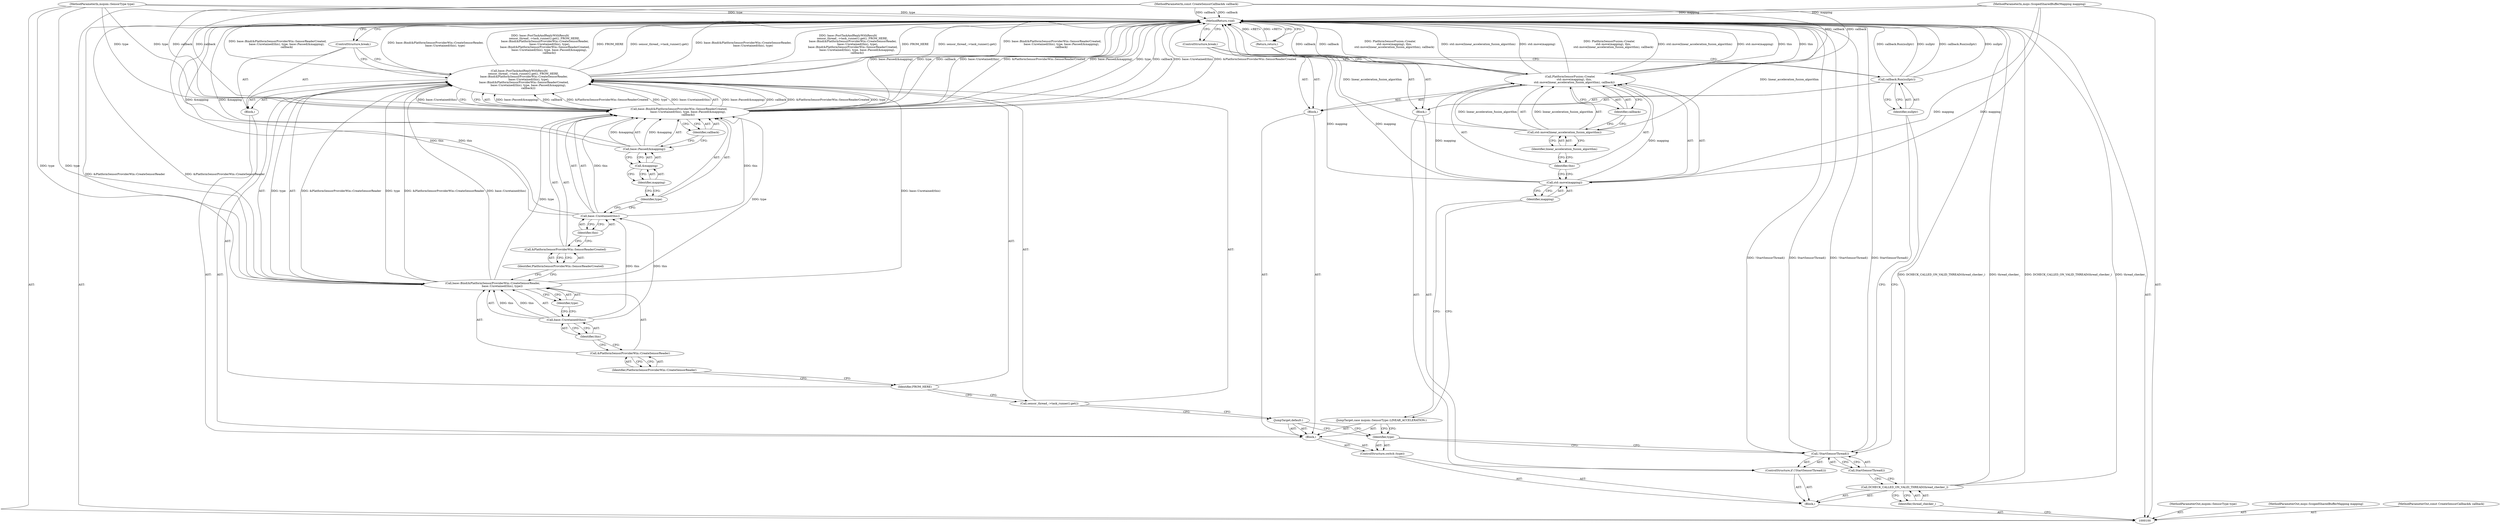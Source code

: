 digraph "1_Chrome_c0c8978849ac57e4ecd613ddc8ff7852a2054734_28" {
"1000149" [label="(MethodReturn,void)"];
"1000115" [label="(Identifier,type)"];
"1000116" [label="(Block,)"];
"1000114" [label="(ControlStructure,switch (type))"];
"1000117" [label="(JumpTarget,case mojom::SensorType::LINEAR_ACCELERATION:)"];
"1000118" [label="(Block,)"];
"1000119" [label="(Call,PlatformSensorFusion::Create(\n          std::move(mapping), this,\n          std::move(linear_acceleration_fusion_algorithm), callback))"];
"1000120" [label="(Call,std::move(mapping))"];
"1000121" [label="(Identifier,mapping)"];
"1000122" [label="(Identifier,this)"];
"1000123" [label="(Call,std::move(linear_acceleration_fusion_algorithm))"];
"1000124" [label="(Identifier,linear_acceleration_fusion_algorithm)"];
"1000125" [label="(Identifier,callback)"];
"1000126" [label="(ControlStructure,break;)"];
"1000101" [label="(MethodParameterIn,mojom::SensorType type)"];
"1000212" [label="(MethodParameterOut,mojom::SensorType type)"];
"1000128" [label="(Block,)"];
"1000127" [label="(JumpTarget,default:)"];
"1000129" [label="(Call,base::PostTaskAndReplyWithResult(\n          sensor_thread_->task_runner().get(), FROM_HERE,\n           base::Bind(&PlatformSensorProviderWin::CreateSensorReader,\n                      base::Unretained(this), type),\n           base::Bind(&PlatformSensorProviderWin::SensorReaderCreated,\n                     base::Unretained(this), type, base::Passed(&mapping),\n                     callback)))"];
"1000130" [label="(Call,sensor_thread_->task_runner().get())"];
"1000131" [label="(Identifier,FROM_HERE)"];
"1000132" [label="(Call,base::Bind(&PlatformSensorProviderWin::CreateSensorReader,\n                      base::Unretained(this), type))"];
"1000133" [label="(Call,&PlatformSensorProviderWin::CreateSensorReader)"];
"1000134" [label="(Identifier,PlatformSensorProviderWin::CreateSensorReader)"];
"1000135" [label="(Call,base::Unretained(this))"];
"1000136" [label="(Identifier,this)"];
"1000137" [label="(Identifier,type)"];
"1000138" [label="(Call,base::Bind(&PlatformSensorProviderWin::SensorReaderCreated,\n                     base::Unretained(this), type, base::Passed(&mapping),\n                     callback))"];
"1000139" [label="(Call,&PlatformSensorProviderWin::SensorReaderCreated)"];
"1000140" [label="(Identifier,PlatformSensorProviderWin::SensorReaderCreated)"];
"1000141" [label="(Call,base::Unretained(this))"];
"1000142" [label="(Identifier,this)"];
"1000143" [label="(Identifier,type)"];
"1000144" [label="(Call,base::Passed(&mapping))"];
"1000145" [label="(Call,&mapping)"];
"1000146" [label="(Identifier,mapping)"];
"1000147" [label="(Identifier,callback)"];
"1000148" [label="(ControlStructure,break;)"];
"1000102" [label="(MethodParameterIn,mojo::ScopedSharedBufferMapping mapping)"];
"1000213" [label="(MethodParameterOut,mojo::ScopedSharedBufferMapping mapping)"];
"1000104" [label="(Block,)"];
"1000103" [label="(MethodParameterIn,const CreateSensorCallback& callback)"];
"1000214" [label="(MethodParameterOut,const CreateSensorCallback& callback)"];
"1000105" [label="(Call,DCHECK_CALLED_ON_VALID_THREAD(thread_checker_))"];
"1000106" [label="(Identifier,thread_checker_)"];
"1000110" [label="(Block,)"];
"1000107" [label="(ControlStructure,if (!StartSensorThread()))"];
"1000108" [label="(Call,!StartSensorThread())"];
"1000109" [label="(Call,StartSensorThread())"];
"1000112" [label="(Identifier,nullptr)"];
"1000111" [label="(Call,callback.Run(nullptr))"];
"1000113" [label="(Return,return;)"];
"1000149" -> "1000100"  [label="AST: "];
"1000149" -> "1000113"  [label="CFG: "];
"1000149" -> "1000126"  [label="CFG: "];
"1000149" -> "1000148"  [label="CFG: "];
"1000129" -> "1000149"  [label="DDG: sensor_thread_->task_runner().get()"];
"1000129" -> "1000149"  [label="DDG: base::Bind(&PlatformSensorProviderWin::SensorReaderCreated,\n                     base::Unretained(this), type, base::Passed(&mapping),\n                     callback)"];
"1000129" -> "1000149"  [label="DDG: base::Bind(&PlatformSensorProviderWin::CreateSensorReader,\n                      base::Unretained(this), type)"];
"1000129" -> "1000149"  [label="DDG: base::PostTaskAndReplyWithResult(\n          sensor_thread_->task_runner().get(), FROM_HERE,\n           base::Bind(&PlatformSensorProviderWin::CreateSensorReader,\n                      base::Unretained(this), type),\n           base::Bind(&PlatformSensorProviderWin::SensorReaderCreated,\n                     base::Unretained(this), type, base::Passed(&mapping),\n                     callback))"];
"1000129" -> "1000149"  [label="DDG: FROM_HERE"];
"1000141" -> "1000149"  [label="DDG: this"];
"1000119" -> "1000149"  [label="DDG: callback"];
"1000119" -> "1000149"  [label="DDG: PlatformSensorFusion::Create(\n          std::move(mapping), this,\n          std::move(linear_acceleration_fusion_algorithm), callback)"];
"1000119" -> "1000149"  [label="DDG: std::move(linear_acceleration_fusion_algorithm)"];
"1000119" -> "1000149"  [label="DDG: std::move(mapping)"];
"1000119" -> "1000149"  [label="DDG: this"];
"1000108" -> "1000149"  [label="DDG: !StartSensorThread()"];
"1000108" -> "1000149"  [label="DDG: StartSensorThread()"];
"1000105" -> "1000149"  [label="DDG: DCHECK_CALLED_ON_VALID_THREAD(thread_checker_)"];
"1000105" -> "1000149"  [label="DDG: thread_checker_"];
"1000120" -> "1000149"  [label="DDG: mapping"];
"1000138" -> "1000149"  [label="DDG: base::Unretained(this)"];
"1000138" -> "1000149"  [label="DDG: &PlatformSensorProviderWin::SensorReaderCreated"];
"1000138" -> "1000149"  [label="DDG: base::Passed(&mapping)"];
"1000138" -> "1000149"  [label="DDG: type"];
"1000138" -> "1000149"  [label="DDG: callback"];
"1000103" -> "1000149"  [label="DDG: callback"];
"1000132" -> "1000149"  [label="DDG: &PlatformSensorProviderWin::CreateSensorReader"];
"1000102" -> "1000149"  [label="DDG: mapping"];
"1000111" -> "1000149"  [label="DDG: nullptr"];
"1000111" -> "1000149"  [label="DDG: callback.Run(nullptr)"];
"1000101" -> "1000149"  [label="DDG: type"];
"1000144" -> "1000149"  [label="DDG: &mapping"];
"1000123" -> "1000149"  [label="DDG: linear_acceleration_fusion_algorithm"];
"1000113" -> "1000149"  [label="DDG: <RET>"];
"1000115" -> "1000114"  [label="AST: "];
"1000115" -> "1000108"  [label="CFG: "];
"1000117" -> "1000115"  [label="CFG: "];
"1000127" -> "1000115"  [label="CFG: "];
"1000116" -> "1000114"  [label="AST: "];
"1000117" -> "1000116"  [label="AST: "];
"1000118" -> "1000116"  [label="AST: "];
"1000127" -> "1000116"  [label="AST: "];
"1000128" -> "1000116"  [label="AST: "];
"1000114" -> "1000104"  [label="AST: "];
"1000115" -> "1000114"  [label="AST: "];
"1000116" -> "1000114"  [label="AST: "];
"1000117" -> "1000116"  [label="AST: "];
"1000117" -> "1000115"  [label="CFG: "];
"1000121" -> "1000117"  [label="CFG: "];
"1000118" -> "1000116"  [label="AST: "];
"1000119" -> "1000118"  [label="AST: "];
"1000126" -> "1000118"  [label="AST: "];
"1000119" -> "1000118"  [label="AST: "];
"1000119" -> "1000125"  [label="CFG: "];
"1000120" -> "1000119"  [label="AST: "];
"1000122" -> "1000119"  [label="AST: "];
"1000123" -> "1000119"  [label="AST: "];
"1000125" -> "1000119"  [label="AST: "];
"1000126" -> "1000119"  [label="CFG: "];
"1000119" -> "1000149"  [label="DDG: callback"];
"1000119" -> "1000149"  [label="DDG: PlatformSensorFusion::Create(\n          std::move(mapping), this,\n          std::move(linear_acceleration_fusion_algorithm), callback)"];
"1000119" -> "1000149"  [label="DDG: std::move(linear_acceleration_fusion_algorithm)"];
"1000119" -> "1000149"  [label="DDG: std::move(mapping)"];
"1000119" -> "1000149"  [label="DDG: this"];
"1000120" -> "1000119"  [label="DDG: mapping"];
"1000123" -> "1000119"  [label="DDG: linear_acceleration_fusion_algorithm"];
"1000103" -> "1000119"  [label="DDG: callback"];
"1000120" -> "1000119"  [label="AST: "];
"1000120" -> "1000121"  [label="CFG: "];
"1000121" -> "1000120"  [label="AST: "];
"1000122" -> "1000120"  [label="CFG: "];
"1000120" -> "1000149"  [label="DDG: mapping"];
"1000120" -> "1000119"  [label="DDG: mapping"];
"1000102" -> "1000120"  [label="DDG: mapping"];
"1000121" -> "1000120"  [label="AST: "];
"1000121" -> "1000117"  [label="CFG: "];
"1000120" -> "1000121"  [label="CFG: "];
"1000122" -> "1000119"  [label="AST: "];
"1000122" -> "1000120"  [label="CFG: "];
"1000124" -> "1000122"  [label="CFG: "];
"1000123" -> "1000119"  [label="AST: "];
"1000123" -> "1000124"  [label="CFG: "];
"1000124" -> "1000123"  [label="AST: "];
"1000125" -> "1000123"  [label="CFG: "];
"1000123" -> "1000149"  [label="DDG: linear_acceleration_fusion_algorithm"];
"1000123" -> "1000119"  [label="DDG: linear_acceleration_fusion_algorithm"];
"1000124" -> "1000123"  [label="AST: "];
"1000124" -> "1000122"  [label="CFG: "];
"1000123" -> "1000124"  [label="CFG: "];
"1000125" -> "1000119"  [label="AST: "];
"1000125" -> "1000123"  [label="CFG: "];
"1000119" -> "1000125"  [label="CFG: "];
"1000126" -> "1000118"  [label="AST: "];
"1000126" -> "1000119"  [label="CFG: "];
"1000149" -> "1000126"  [label="CFG: "];
"1000101" -> "1000100"  [label="AST: "];
"1000101" -> "1000149"  [label="DDG: type"];
"1000101" -> "1000132"  [label="DDG: type"];
"1000101" -> "1000138"  [label="DDG: type"];
"1000212" -> "1000100"  [label="AST: "];
"1000128" -> "1000116"  [label="AST: "];
"1000129" -> "1000128"  [label="AST: "];
"1000148" -> "1000128"  [label="AST: "];
"1000127" -> "1000116"  [label="AST: "];
"1000127" -> "1000115"  [label="CFG: "];
"1000130" -> "1000127"  [label="CFG: "];
"1000129" -> "1000128"  [label="AST: "];
"1000129" -> "1000138"  [label="CFG: "];
"1000130" -> "1000129"  [label="AST: "];
"1000131" -> "1000129"  [label="AST: "];
"1000132" -> "1000129"  [label="AST: "];
"1000138" -> "1000129"  [label="AST: "];
"1000148" -> "1000129"  [label="CFG: "];
"1000129" -> "1000149"  [label="DDG: sensor_thread_->task_runner().get()"];
"1000129" -> "1000149"  [label="DDG: base::Bind(&PlatformSensorProviderWin::SensorReaderCreated,\n                     base::Unretained(this), type, base::Passed(&mapping),\n                     callback)"];
"1000129" -> "1000149"  [label="DDG: base::Bind(&PlatformSensorProviderWin::CreateSensorReader,\n                      base::Unretained(this), type)"];
"1000129" -> "1000149"  [label="DDG: base::PostTaskAndReplyWithResult(\n          sensor_thread_->task_runner().get(), FROM_HERE,\n           base::Bind(&PlatformSensorProviderWin::CreateSensorReader,\n                      base::Unretained(this), type),\n           base::Bind(&PlatformSensorProviderWin::SensorReaderCreated,\n                     base::Unretained(this), type, base::Passed(&mapping),\n                     callback))"];
"1000129" -> "1000149"  [label="DDG: FROM_HERE"];
"1000132" -> "1000129"  [label="DDG: &PlatformSensorProviderWin::CreateSensorReader"];
"1000132" -> "1000129"  [label="DDG: base::Unretained(this)"];
"1000132" -> "1000129"  [label="DDG: type"];
"1000138" -> "1000129"  [label="DDG: base::Passed(&mapping)"];
"1000138" -> "1000129"  [label="DDG: callback"];
"1000138" -> "1000129"  [label="DDG: &PlatformSensorProviderWin::SensorReaderCreated"];
"1000138" -> "1000129"  [label="DDG: type"];
"1000138" -> "1000129"  [label="DDG: base::Unretained(this)"];
"1000130" -> "1000129"  [label="AST: "];
"1000130" -> "1000127"  [label="CFG: "];
"1000131" -> "1000130"  [label="CFG: "];
"1000131" -> "1000129"  [label="AST: "];
"1000131" -> "1000130"  [label="CFG: "];
"1000134" -> "1000131"  [label="CFG: "];
"1000132" -> "1000129"  [label="AST: "];
"1000132" -> "1000137"  [label="CFG: "];
"1000133" -> "1000132"  [label="AST: "];
"1000135" -> "1000132"  [label="AST: "];
"1000137" -> "1000132"  [label="AST: "];
"1000140" -> "1000132"  [label="CFG: "];
"1000132" -> "1000149"  [label="DDG: &PlatformSensorProviderWin::CreateSensorReader"];
"1000132" -> "1000129"  [label="DDG: &PlatformSensorProviderWin::CreateSensorReader"];
"1000132" -> "1000129"  [label="DDG: base::Unretained(this)"];
"1000132" -> "1000129"  [label="DDG: type"];
"1000135" -> "1000132"  [label="DDG: this"];
"1000101" -> "1000132"  [label="DDG: type"];
"1000132" -> "1000138"  [label="DDG: type"];
"1000133" -> "1000132"  [label="AST: "];
"1000133" -> "1000134"  [label="CFG: "];
"1000134" -> "1000133"  [label="AST: "];
"1000136" -> "1000133"  [label="CFG: "];
"1000134" -> "1000133"  [label="AST: "];
"1000134" -> "1000131"  [label="CFG: "];
"1000133" -> "1000134"  [label="CFG: "];
"1000135" -> "1000132"  [label="AST: "];
"1000135" -> "1000136"  [label="CFG: "];
"1000136" -> "1000135"  [label="AST: "];
"1000137" -> "1000135"  [label="CFG: "];
"1000135" -> "1000132"  [label="DDG: this"];
"1000135" -> "1000141"  [label="DDG: this"];
"1000136" -> "1000135"  [label="AST: "];
"1000136" -> "1000133"  [label="CFG: "];
"1000135" -> "1000136"  [label="CFG: "];
"1000137" -> "1000132"  [label="AST: "];
"1000137" -> "1000135"  [label="CFG: "];
"1000132" -> "1000137"  [label="CFG: "];
"1000138" -> "1000129"  [label="AST: "];
"1000138" -> "1000147"  [label="CFG: "];
"1000139" -> "1000138"  [label="AST: "];
"1000141" -> "1000138"  [label="AST: "];
"1000143" -> "1000138"  [label="AST: "];
"1000144" -> "1000138"  [label="AST: "];
"1000147" -> "1000138"  [label="AST: "];
"1000129" -> "1000138"  [label="CFG: "];
"1000138" -> "1000149"  [label="DDG: base::Unretained(this)"];
"1000138" -> "1000149"  [label="DDG: &PlatformSensorProviderWin::SensorReaderCreated"];
"1000138" -> "1000149"  [label="DDG: base::Passed(&mapping)"];
"1000138" -> "1000149"  [label="DDG: type"];
"1000138" -> "1000149"  [label="DDG: callback"];
"1000138" -> "1000129"  [label="DDG: base::Passed(&mapping)"];
"1000138" -> "1000129"  [label="DDG: callback"];
"1000138" -> "1000129"  [label="DDG: &PlatformSensorProviderWin::SensorReaderCreated"];
"1000138" -> "1000129"  [label="DDG: type"];
"1000138" -> "1000129"  [label="DDG: base::Unretained(this)"];
"1000141" -> "1000138"  [label="DDG: this"];
"1000132" -> "1000138"  [label="DDG: type"];
"1000101" -> "1000138"  [label="DDG: type"];
"1000144" -> "1000138"  [label="DDG: &mapping"];
"1000103" -> "1000138"  [label="DDG: callback"];
"1000139" -> "1000138"  [label="AST: "];
"1000139" -> "1000140"  [label="CFG: "];
"1000140" -> "1000139"  [label="AST: "];
"1000142" -> "1000139"  [label="CFG: "];
"1000140" -> "1000139"  [label="AST: "];
"1000140" -> "1000132"  [label="CFG: "];
"1000139" -> "1000140"  [label="CFG: "];
"1000141" -> "1000138"  [label="AST: "];
"1000141" -> "1000142"  [label="CFG: "];
"1000142" -> "1000141"  [label="AST: "];
"1000143" -> "1000141"  [label="CFG: "];
"1000141" -> "1000149"  [label="DDG: this"];
"1000141" -> "1000138"  [label="DDG: this"];
"1000135" -> "1000141"  [label="DDG: this"];
"1000142" -> "1000141"  [label="AST: "];
"1000142" -> "1000139"  [label="CFG: "];
"1000141" -> "1000142"  [label="CFG: "];
"1000143" -> "1000138"  [label="AST: "];
"1000143" -> "1000141"  [label="CFG: "];
"1000146" -> "1000143"  [label="CFG: "];
"1000144" -> "1000138"  [label="AST: "];
"1000144" -> "1000145"  [label="CFG: "];
"1000145" -> "1000144"  [label="AST: "];
"1000147" -> "1000144"  [label="CFG: "];
"1000144" -> "1000149"  [label="DDG: &mapping"];
"1000144" -> "1000138"  [label="DDG: &mapping"];
"1000145" -> "1000144"  [label="AST: "];
"1000145" -> "1000146"  [label="CFG: "];
"1000146" -> "1000145"  [label="AST: "];
"1000144" -> "1000145"  [label="CFG: "];
"1000146" -> "1000145"  [label="AST: "];
"1000146" -> "1000143"  [label="CFG: "];
"1000145" -> "1000146"  [label="CFG: "];
"1000147" -> "1000138"  [label="AST: "];
"1000147" -> "1000144"  [label="CFG: "];
"1000138" -> "1000147"  [label="CFG: "];
"1000148" -> "1000128"  [label="AST: "];
"1000148" -> "1000129"  [label="CFG: "];
"1000149" -> "1000148"  [label="CFG: "];
"1000102" -> "1000100"  [label="AST: "];
"1000102" -> "1000149"  [label="DDG: mapping"];
"1000102" -> "1000120"  [label="DDG: mapping"];
"1000213" -> "1000100"  [label="AST: "];
"1000104" -> "1000100"  [label="AST: "];
"1000105" -> "1000104"  [label="AST: "];
"1000107" -> "1000104"  [label="AST: "];
"1000114" -> "1000104"  [label="AST: "];
"1000103" -> "1000100"  [label="AST: "];
"1000103" -> "1000149"  [label="DDG: callback"];
"1000103" -> "1000119"  [label="DDG: callback"];
"1000103" -> "1000138"  [label="DDG: callback"];
"1000214" -> "1000100"  [label="AST: "];
"1000105" -> "1000104"  [label="AST: "];
"1000105" -> "1000106"  [label="CFG: "];
"1000106" -> "1000105"  [label="AST: "];
"1000109" -> "1000105"  [label="CFG: "];
"1000105" -> "1000149"  [label="DDG: DCHECK_CALLED_ON_VALID_THREAD(thread_checker_)"];
"1000105" -> "1000149"  [label="DDG: thread_checker_"];
"1000106" -> "1000105"  [label="AST: "];
"1000106" -> "1000100"  [label="CFG: "];
"1000105" -> "1000106"  [label="CFG: "];
"1000110" -> "1000107"  [label="AST: "];
"1000111" -> "1000110"  [label="AST: "];
"1000113" -> "1000110"  [label="AST: "];
"1000107" -> "1000104"  [label="AST: "];
"1000108" -> "1000107"  [label="AST: "];
"1000110" -> "1000107"  [label="AST: "];
"1000108" -> "1000107"  [label="AST: "];
"1000108" -> "1000109"  [label="CFG: "];
"1000109" -> "1000108"  [label="AST: "];
"1000112" -> "1000108"  [label="CFG: "];
"1000115" -> "1000108"  [label="CFG: "];
"1000108" -> "1000149"  [label="DDG: !StartSensorThread()"];
"1000108" -> "1000149"  [label="DDG: StartSensorThread()"];
"1000109" -> "1000108"  [label="AST: "];
"1000109" -> "1000105"  [label="CFG: "];
"1000108" -> "1000109"  [label="CFG: "];
"1000112" -> "1000111"  [label="AST: "];
"1000112" -> "1000108"  [label="CFG: "];
"1000111" -> "1000112"  [label="CFG: "];
"1000111" -> "1000110"  [label="AST: "];
"1000111" -> "1000112"  [label="CFG: "];
"1000112" -> "1000111"  [label="AST: "];
"1000113" -> "1000111"  [label="CFG: "];
"1000111" -> "1000149"  [label="DDG: nullptr"];
"1000111" -> "1000149"  [label="DDG: callback.Run(nullptr)"];
"1000113" -> "1000110"  [label="AST: "];
"1000113" -> "1000111"  [label="CFG: "];
"1000149" -> "1000113"  [label="CFG: "];
"1000113" -> "1000149"  [label="DDG: <RET>"];
}
